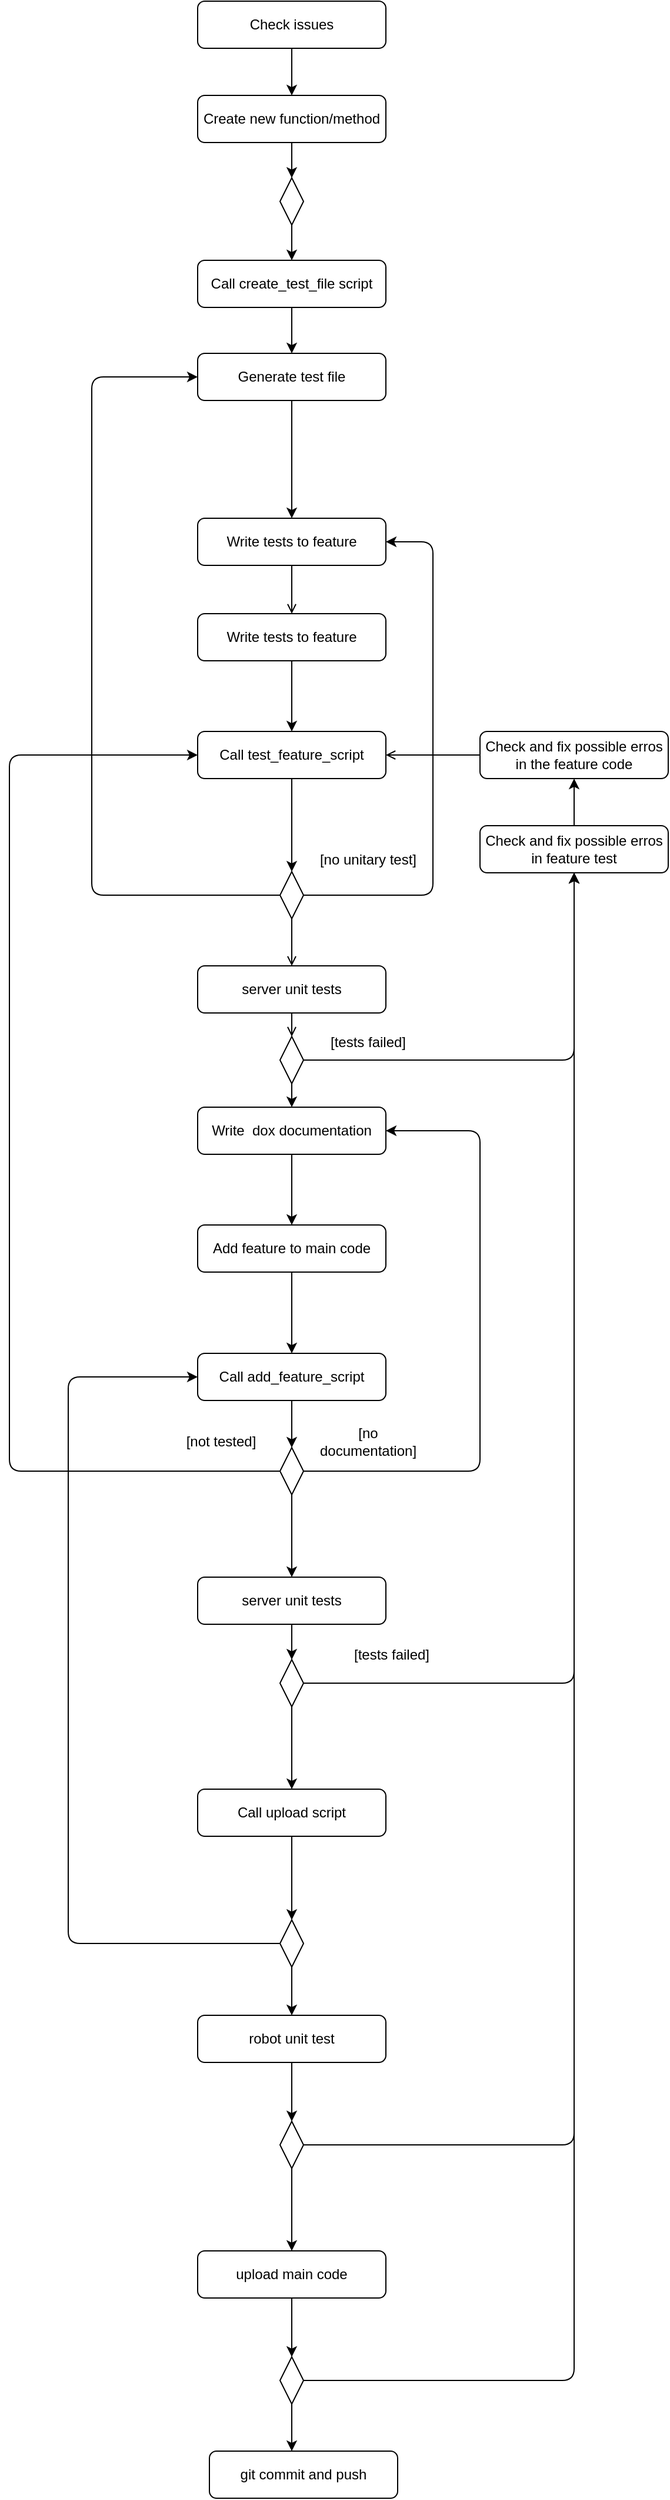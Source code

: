 <mxfile>
    <diagram id="F0W2uZ62XZT9mW7RIrrh" name="Page-1">
        <mxGraphModel dx="1066" dy="638" grid="1" gridSize="10" guides="1" tooltips="1" connect="1" arrows="1" fold="1" page="1" pageScale="1" pageWidth="850" pageHeight="1100" math="0" shadow="0">
            <root>
                <mxCell id="0"/>
                <mxCell id="1" parent="0"/>
                <mxCell id="7" style="edgeStyle=none;html=1;endArrow=open;endFill=0;" parent="1" source="25" target="105" edge="1">
                    <mxGeometry relative="1" as="geometry">
                        <mxPoint x="380" y="589" as="targetPoint"/>
                    </mxGeometry>
                </mxCell>
                <mxCell id="26" style="edgeStyle=none;html=1;" parent="1" source="8" target="79" edge="1">
                    <mxGeometry relative="1" as="geometry">
                        <mxPoint x="360" y="239" as="targetPoint"/>
                    </mxGeometry>
                </mxCell>
                <mxCell id="8" value="Create new function/method" style="rounded=1;whiteSpace=wrap;html=1;" parent="1" vertex="1">
                    <mxGeometry x="280" y="140" width="160" height="40" as="geometry"/>
                </mxCell>
                <mxCell id="16" value="" style="edgeStyle=elbowEdgeStyle;html=1;endArrow=open;endFill=0;" parent="1" source="9" target="14" edge="1">
                    <mxGeometry relative="1" as="geometry"/>
                </mxCell>
                <mxCell id="90" style="edgeStyle=elbowEdgeStyle;html=1;" edge="1" parent="1" source="9" target="60">
                    <mxGeometry relative="1" as="geometry">
                        <Array as="points">
                            <mxPoint x="190" y="680"/>
                        </Array>
                    </mxGeometry>
                </mxCell>
                <mxCell id="9" value="" style="rhombus;whiteSpace=wrap;html=1;" parent="1" vertex="1">
                    <mxGeometry x="350" y="799" width="20" height="40" as="geometry"/>
                </mxCell>
                <mxCell id="21" style="edgeStyle=elbowEdgeStyle;html=1;endArrow=open;endFill=0;" parent="1" source="14" target="35" edge="1">
                    <mxGeometry relative="1" as="geometry"/>
                </mxCell>
                <mxCell id="14" value="server unit tests" style="rounded=1;whiteSpace=wrap;html=1;" parent="1" vertex="1">
                    <mxGeometry x="280" y="879" width="160" height="40" as="geometry"/>
                </mxCell>
                <mxCell id="33" style="edgeStyle=none;html=1;" parent="1" source="20" target="30" edge="1">
                    <mxGeometry relative="1" as="geometry">
                        <mxPoint x="360" y="1158" as="sourcePoint"/>
                    </mxGeometry>
                </mxCell>
                <mxCell id="20" value="Add feature to main code" style="rounded=1;whiteSpace=wrap;html=1;" parent="1" vertex="1">
                    <mxGeometry x="280" y="1099" width="160" height="40" as="geometry"/>
                </mxCell>
                <mxCell id="25" value="Write tests to feature" style="rounded=1;whiteSpace=wrap;html=1;" parent="1" vertex="1">
                    <mxGeometry x="280" y="499" width="160" height="40" as="geometry"/>
                </mxCell>
                <mxCell id="47" style="edgeStyle=orthogonalEdgeStyle;html=1;" parent="1" source="30" target="46" edge="1">
                    <mxGeometry relative="1" as="geometry"/>
                </mxCell>
                <mxCell id="30" value="Call add_feature_script" style="rounded=1;whiteSpace=wrap;html=1;" parent="1" vertex="1">
                    <mxGeometry x="280" y="1208" width="160" height="40" as="geometry"/>
                </mxCell>
                <mxCell id="41" style="edgeStyle=orthogonalEdgeStyle;html=1;" parent="1" source="34" target="39" edge="1">
                    <mxGeometry relative="1" as="geometry"/>
                </mxCell>
                <mxCell id="34" value="server unit tests" style="rounded=1;whiteSpace=wrap;html=1;" parent="1" vertex="1">
                    <mxGeometry x="280" y="1398" width="160" height="40" as="geometry"/>
                </mxCell>
                <mxCell id="36" style="edgeStyle=none;html=1;" parent="1" source="35" target="64" edge="1">
                    <mxGeometry relative="1" as="geometry">
                        <mxPoint x="280" y="999" as="targetPoint"/>
                    </mxGeometry>
                </mxCell>
                <mxCell id="35" value="" style="rhombus;whiteSpace=wrap;html=1;" parent="1" vertex="1">
                    <mxGeometry x="350" y="939" width="20" height="40" as="geometry"/>
                </mxCell>
                <mxCell id="44" style="edgeStyle=orthogonalEdgeStyle;html=1;" parent="1" source="39" target="43" edge="1">
                    <mxGeometry relative="1" as="geometry"/>
                </mxCell>
                <mxCell id="39" value="" style="rhombus;whiteSpace=wrap;html=1;" parent="1" vertex="1">
                    <mxGeometry x="350" y="1468" width="20" height="40" as="geometry"/>
                </mxCell>
                <mxCell id="77" style="edgeStyle=elbowEdgeStyle;html=1;" edge="1" parent="1" source="43" target="76">
                    <mxGeometry relative="1" as="geometry"/>
                </mxCell>
                <mxCell id="43" value="Call upload script" style="rounded=1;whiteSpace=wrap;html=1;" parent="1" vertex="1">
                    <mxGeometry x="280" y="1578" width="160" height="40" as="geometry"/>
                </mxCell>
                <mxCell id="48" style="edgeStyle=elbowEdgeStyle;html=1;" parent="1" source="46" target="11" edge="1">
                    <mxGeometry relative="1" as="geometry">
                        <mxPoint x="110" y="639" as="targetPoint"/>
                        <Array as="points">
                            <mxPoint x="120" y="929"/>
                        </Array>
                    </mxGeometry>
                </mxCell>
                <mxCell id="66" style="edgeStyle=elbowEdgeStyle;html=1;" edge="1" parent="1" source="46" target="64">
                    <mxGeometry relative="1" as="geometry">
                        <Array as="points">
                            <mxPoint x="520" y="1189"/>
                        </Array>
                    </mxGeometry>
                </mxCell>
                <mxCell id="68" style="edgeStyle=elbowEdgeStyle;html=1;" edge="1" parent="1" source="46" target="34">
                    <mxGeometry relative="1" as="geometry"/>
                </mxCell>
                <mxCell id="46" value="" style="rhombus;whiteSpace=wrap;html=1;" parent="1" vertex="1">
                    <mxGeometry x="350" y="1288" width="20" height="40" as="geometry"/>
                </mxCell>
                <mxCell id="56" value="[not tested]" style="text;strokeColor=none;align=center;fillColor=none;html=1;verticalAlign=middle;whiteSpace=wrap;rounded=0;" vertex="1" parent="1">
                    <mxGeometry x="260" y="1268" width="80" height="30" as="geometry"/>
                </mxCell>
                <mxCell id="59" style="edgeStyle=none;html=1;" edge="1" parent="1" source="57" target="60">
                    <mxGeometry relative="1" as="geometry">
                        <mxPoint x="480" y="349" as="targetPoint"/>
                    </mxGeometry>
                </mxCell>
                <mxCell id="57" value="Call create_test_file script" style="rounded=1;whiteSpace=wrap;html=1;" vertex="1" parent="1">
                    <mxGeometry x="280" y="280" width="160" height="40" as="geometry"/>
                </mxCell>
                <mxCell id="103" style="edgeStyle=elbowEdgeStyle;html=1;" edge="1" parent="1" source="60" target="25">
                    <mxGeometry relative="1" as="geometry"/>
                </mxCell>
                <mxCell id="60" value="Generate test file" style="rounded=1;whiteSpace=wrap;html=1;" vertex="1" parent="1">
                    <mxGeometry x="280" y="359" width="160" height="40" as="geometry"/>
                </mxCell>
                <mxCell id="63" value="" style="group" vertex="1" connectable="0" parent="1">
                    <mxGeometry x="380" y="929" width="90" height="30" as="geometry"/>
                </mxCell>
                <mxCell id="62" value="[tests failed]" style="text;html=1;strokeColor=none;fillColor=none;align=center;verticalAlign=middle;whiteSpace=wrap;rounded=0;" vertex="1" parent="63">
                    <mxGeometry width="90" height="30" as="geometry"/>
                </mxCell>
                <mxCell id="65" style="edgeStyle=none;html=1;" edge="1" parent="1" source="64" target="20">
                    <mxGeometry relative="1" as="geometry"/>
                </mxCell>
                <mxCell id="64" value="Write&amp;nbsp; dox documentation" style="rounded=1;whiteSpace=wrap;html=1;" vertex="1" parent="1">
                    <mxGeometry x="280" y="999" width="160" height="40" as="geometry"/>
                </mxCell>
                <mxCell id="67" value="[no documentation]" style="text;strokeColor=none;align=center;fillColor=none;html=1;verticalAlign=middle;whiteSpace=wrap;rounded=0;" vertex="1" parent="1">
                    <mxGeometry x="385" y="1268" width="80" height="30" as="geometry"/>
                </mxCell>
                <mxCell id="73" value="" style="group" vertex="1" connectable="0" parent="1">
                    <mxGeometry x="400" y="1438" width="90" height="41" as="geometry"/>
                </mxCell>
                <mxCell id="69" value="" style="group" vertex="1" connectable="0" parent="73">
                    <mxGeometry width="90" height="41" as="geometry"/>
                </mxCell>
                <mxCell id="70" style="edgeStyle=orthogonalEdgeStyle;html=1;" edge="1" parent="69">
                    <mxGeometry relative="1" as="geometry"/>
                </mxCell>
                <mxCell id="71" value="[tests failed]" style="text;html=1;strokeColor=none;fillColor=none;align=center;verticalAlign=middle;whiteSpace=wrap;rounded=0;" vertex="1" parent="69">
                    <mxGeometry y="11" width="90" height="30" as="geometry"/>
                </mxCell>
                <mxCell id="75" style="edgeStyle=elbowEdgeStyle;html=1;" edge="1" parent="1" source="74" target="8">
                    <mxGeometry relative="1" as="geometry"/>
                </mxCell>
                <mxCell id="74" value="Check issues" style="rounded=1;whiteSpace=wrap;html=1;" vertex="1" parent="1">
                    <mxGeometry x="280" y="60" width="160" height="40" as="geometry"/>
                </mxCell>
                <mxCell id="85" style="edgeStyle=elbowEdgeStyle;html=1;" edge="1" parent="1" source="76" target="84">
                    <mxGeometry relative="1" as="geometry"/>
                </mxCell>
                <mxCell id="92" style="edgeStyle=elbowEdgeStyle;html=1;" edge="1" parent="1" source="76" target="30">
                    <mxGeometry relative="1" as="geometry">
                        <Array as="points">
                            <mxPoint x="170" y="1600"/>
                            <mxPoint x="130" y="1650"/>
                        </Array>
                    </mxGeometry>
                </mxCell>
                <mxCell id="76" value="" style="rhombus;whiteSpace=wrap;html=1;" vertex="1" parent="1">
                    <mxGeometry x="350" y="1689" width="20" height="40" as="geometry"/>
                </mxCell>
                <mxCell id="81" style="edgeStyle=elbowEdgeStyle;html=1;" edge="1" parent="1" source="79" target="57">
                    <mxGeometry relative="1" as="geometry"/>
                </mxCell>
                <mxCell id="79" value="" style="rhombus;whiteSpace=wrap;html=1;" vertex="1" parent="1">
                    <mxGeometry x="350" y="210" width="20" height="40" as="geometry"/>
                </mxCell>
                <mxCell id="96" style="edgeStyle=elbowEdgeStyle;html=1;" edge="1" parent="1" source="93" target="22">
                    <mxGeometry relative="1" as="geometry">
                        <mxPoint x="590" y="1840" as="targetPoint"/>
                        <Array as="points">
                            <mxPoint x="600" y="1680"/>
                            <mxPoint x="550" y="1910"/>
                        </Array>
                    </mxGeometry>
                </mxCell>
                <mxCell id="99" style="edgeStyle=elbowEdgeStyle;html=1;" edge="1" parent="1" source="83" target="97">
                    <mxGeometry relative="1" as="geometry"/>
                </mxCell>
                <mxCell id="83" value="upload main code" style="rounded=1;whiteSpace=wrap;html=1;" vertex="1" parent="1">
                    <mxGeometry x="280" y="1970" width="160" height="40" as="geometry"/>
                </mxCell>
                <mxCell id="94" style="edgeStyle=elbowEdgeStyle;html=1;" edge="1" parent="1" source="84" target="93">
                    <mxGeometry relative="1" as="geometry"/>
                </mxCell>
                <mxCell id="84" value="robot unit test" style="rounded=1;whiteSpace=wrap;html=1;" vertex="1" parent="1">
                    <mxGeometry x="280" y="1770" width="160" height="40" as="geometry"/>
                </mxCell>
                <mxCell id="86" value="" style="group" vertex="1" connectable="0" parent="1">
                    <mxGeometry x="150" y="648" width="530" height="156" as="geometry"/>
                </mxCell>
                <mxCell id="49" style="edgeStyle=elbowEdgeStyle;html=1;labelPosition=left;verticalLabelPosition=top;align=right;verticalAlign=middle;" parent="86" source="9" target="25" edge="1">
                    <mxGeometry relative="1" as="geometry">
                        <mxPoint x="110" y="-190" as="targetPoint"/>
                        <Array as="points">
                            <mxPoint x="330" y="31"/>
                            <mxPoint/>
                        </Array>
                        <mxPoint x="230" y="130" as="sourcePoint"/>
                    </mxGeometry>
                </mxCell>
                <mxCell id="52" value="[no unitary test]" style="text;html=1;strokeColor=none;fillColor=none;align=center;verticalAlign=middle;whiteSpace=wrap;rounded=0;" vertex="1" parent="86">
                    <mxGeometry x="230" y="126" width="90" height="30" as="geometry"/>
                </mxCell>
                <mxCell id="11" value="Call test_feature_script" style="rounded=1;whiteSpace=wrap;html=1;" parent="86" vertex="1">
                    <mxGeometry x="130" y="32" width="160" height="40" as="geometry"/>
                </mxCell>
                <mxCell id="23" style="edgeStyle=elbowEdgeStyle;html=1;endArrow=open;endFill=0;" parent="86" source="27" target="11" edge="1">
                    <mxGeometry relative="1" as="geometry"/>
                </mxCell>
                <mxCell id="22" value="Check and fix possible erros in feature test" style="rounded=1;whiteSpace=wrap;html=1;" parent="86" vertex="1">
                    <mxGeometry x="370" y="112" width="160" height="40" as="geometry"/>
                </mxCell>
                <mxCell id="27" value="Check and fix possible erros in the feature code" style="rounded=1;whiteSpace=wrap;html=1;" parent="86" vertex="1">
                    <mxGeometry x="370" y="32" width="160" height="40" as="geometry"/>
                </mxCell>
                <mxCell id="28" style="edgeStyle=none;html=1;entryX=0.5;entryY=1;entryDx=0;entryDy=0;" parent="86" source="22" target="27" edge="1">
                    <mxGeometry relative="1" as="geometry"/>
                </mxCell>
                <mxCell id="95" style="edgeStyle=elbowEdgeStyle;html=1;" edge="1" parent="1" source="93" target="83">
                    <mxGeometry relative="1" as="geometry"/>
                </mxCell>
                <mxCell id="93" value="" style="rhombus;whiteSpace=wrap;html=1;" vertex="1" parent="1">
                    <mxGeometry x="350" y="1860" width="20" height="40" as="geometry"/>
                </mxCell>
                <mxCell id="100" style="edgeStyle=elbowEdgeStyle;html=1;" edge="1" parent="1" source="97" target="22">
                    <mxGeometry relative="1" as="geometry">
                        <Array as="points">
                            <mxPoint x="600" y="770"/>
                        </Array>
                    </mxGeometry>
                </mxCell>
                <mxCell id="102" style="edgeStyle=elbowEdgeStyle;html=1;" edge="1" parent="1" source="97" target="101">
                    <mxGeometry relative="1" as="geometry"/>
                </mxCell>
                <mxCell id="97" value="" style="rhombus;whiteSpace=wrap;html=1;" vertex="1" parent="1">
                    <mxGeometry x="350" y="2060" width="20" height="40" as="geometry"/>
                </mxCell>
                <mxCell id="101" value="git commit and push" style="rounded=1;whiteSpace=wrap;html=1;" vertex="1" parent="1">
                    <mxGeometry x="290" y="2140" width="160" height="40" as="geometry"/>
                </mxCell>
                <mxCell id="38" style="edgeStyle=orthogonalEdgeStyle;html=1;" parent="1" source="35" target="22" edge="1">
                    <mxGeometry relative="1" as="geometry"/>
                </mxCell>
                <mxCell id="42" style="edgeStyle=orthogonalEdgeStyle;html=1;" parent="1" source="39" target="22" edge="1">
                    <mxGeometry relative="1" as="geometry"/>
                </mxCell>
                <mxCell id="104" style="edgeStyle=elbowEdgeStyle;html=1;" edge="1" parent="1" source="11" target="9">
                    <mxGeometry relative="1" as="geometry"/>
                </mxCell>
                <mxCell id="109" style="edgeStyle=elbowEdgeStyle;html=1;" edge="1" parent="1" source="105" target="11">
                    <mxGeometry relative="1" as="geometry"/>
                </mxCell>
                <mxCell id="105" value="Write tests to feature" style="rounded=1;whiteSpace=wrap;html=1;" vertex="1" parent="1">
                    <mxGeometry x="280" y="580" width="160" height="40" as="geometry"/>
                </mxCell>
            </root>
        </mxGraphModel>
    </diagram>
</mxfile>